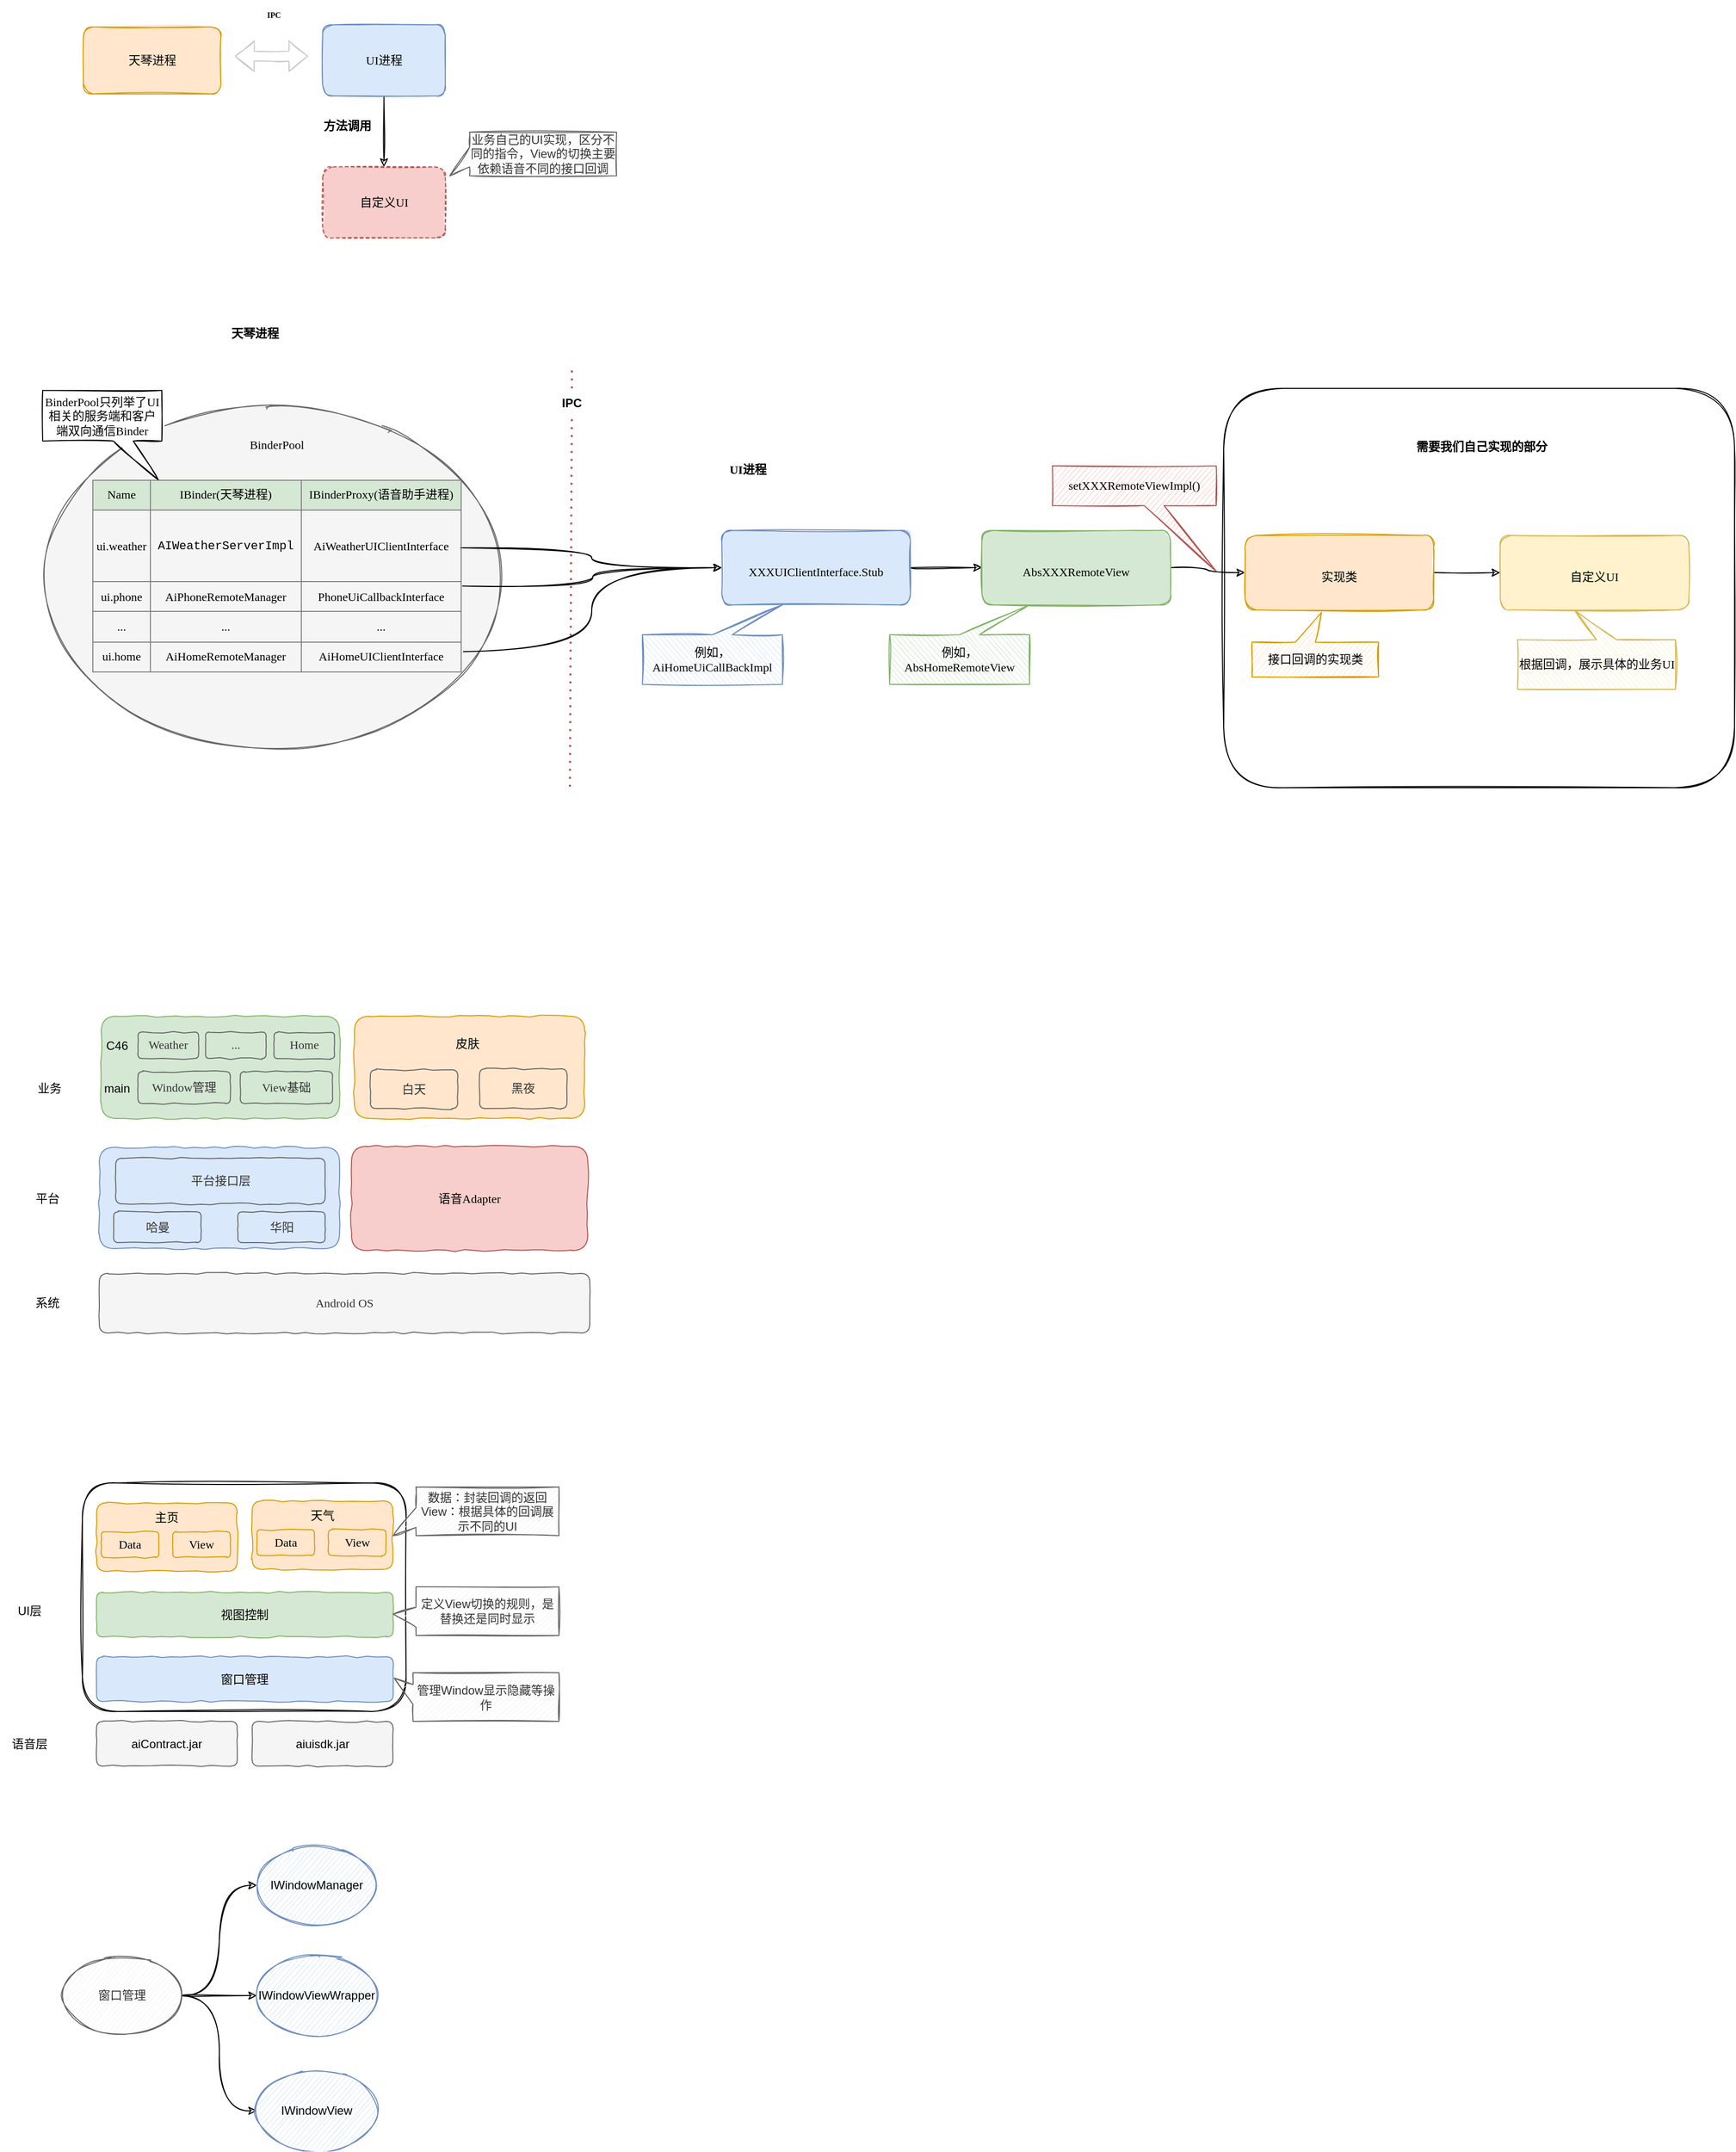 <mxfile version="20.2.3" type="github">
  <diagram id="_rGLrGhf9AXiHFREIIix" name="第 1 页">
    <mxGraphModel dx="3093" dy="-15324" grid="0" gridSize="10" guides="1" tooltips="1" connect="1" arrows="1" fold="1" page="0" pageScale="1" pageWidth="827" pageHeight="1169" math="0" shadow="0">
      <root>
        <mxCell id="0" />
        <mxCell id="1" parent="0" />
        <mxCell id="fodertxsaoSaykGRS7Xc-1" style="edgeStyle=orthogonalEdgeStyle;curved=1;sketch=1;orthogonalLoop=1;jettySize=auto;html=1;exitX=0.5;exitY=1;exitDx=0;exitDy=0;" edge="1" parent="1" source="fodertxsaoSaykGRS7Xc-2" target="fodertxsaoSaykGRS7Xc-6">
          <mxGeometry relative="1" as="geometry" />
        </mxCell>
        <mxCell id="fodertxsaoSaykGRS7Xc-2" value="UI进程" style="rounded=1;whiteSpace=wrap;html=1;comic=1;sketch=1;fontFamily=Comic Sans MS;strokeColor=#6c8ebf;fillColor=#dae8fc;fillStyle=solid;" vertex="1" parent="1">
          <mxGeometry x="-1439" y="16184" width="123.5" height="71.5" as="geometry" />
        </mxCell>
        <mxCell id="fodertxsaoSaykGRS7Xc-3" value="天琴进程" style="rounded=1;whiteSpace=wrap;html=1;comic=1;sketch=1;fontFamily=Comic Sans MS;strokeColor=#d79b00;fillColor=#ffe6cc;fillStyle=solid;" vertex="1" parent="1">
          <mxGeometry x="-1680" y="16186" width="138.5" height="67.5" as="geometry" />
        </mxCell>
        <mxCell id="fodertxsaoSaykGRS7Xc-4" value="" style="shape=flexArrow;endArrow=classic;startArrow=classic;html=1;sketch=1;fontFamily=Comic Sans MS;strokeColor=#CCCCCC;curved=1;" edge="1" parent="1">
          <mxGeometry width="100" height="100" relative="1" as="geometry">
            <mxPoint x="-1527.5" y="16215.5" as="sourcePoint" />
            <mxPoint x="-1453.5" y="16215.5" as="targetPoint" />
          </mxGeometry>
        </mxCell>
        <mxCell id="fodertxsaoSaykGRS7Xc-5" value="&lt;b&gt;IPC&lt;/b&gt;" style="text;html=1;strokeColor=none;fillColor=none;align=center;verticalAlign=middle;whiteSpace=wrap;rounded=0;comic=1;sketch=1;fillStyle=solid;fontFamily=Comic Sans MS;fontSize=8;" vertex="1" parent="1">
          <mxGeometry x="-1518.5" y="16159" width="60" height="30" as="geometry" />
        </mxCell>
        <mxCell id="fodertxsaoSaykGRS7Xc-6" value="自定义UI" style="rounded=1;whiteSpace=wrap;html=1;comic=1;sketch=1;fontFamily=Comic Sans MS;strokeColor=#b85450;fillColor=#f8cecc;fillStyle=solid;dashed=1;" vertex="1" parent="1">
          <mxGeometry x="-1439" y="16327" width="123.5" height="71.5" as="geometry" />
        </mxCell>
        <mxCell id="fodertxsaoSaykGRS7Xc-7" value="业务自己的UI实现，区分不同的指令，View的切换主要依赖语音不同的接口回调" style="shape=callout;whiteSpace=wrap;html=1;perimeter=calloutPerimeter;rounded=0;comic=1;sketch=1;flipH=0;flipV=1;direction=south;size=20;position=0.2;position2=0;fillColor=#f5f5f5;strokeColor=#666666;fontColor=#333333;" vertex="1" parent="1">
          <mxGeometry x="-1311" y="16292" width="168" height="44" as="geometry" />
        </mxCell>
        <mxCell id="fodertxsaoSaykGRS7Xc-8" value="" style="rounded=1;whiteSpace=wrap;html=1;labelBackgroundColor=none;sketch=1;fillStyle=auto;curveFitting=0.05;fontFamily=Comic Sans MS;fontSize=20;fontColor=#000000;" vertex="1" parent="1">
          <mxGeometry x="-531.5" y="16550" width="514.5" height="402" as="geometry" />
        </mxCell>
        <mxCell id="fodertxsaoSaykGRS7Xc-9" style="edgeStyle=orthogonalEdgeStyle;curved=1;sketch=1;orthogonalLoop=1;jettySize=auto;html=1;exitX=1;exitY=0.5;exitDx=0;exitDy=0;entryX=0;entryY=0.5;entryDx=0;entryDy=0;fontFamily=Comic Sans MS;fontSize=12;fontColor=#000000;strokeColor=#000000;" edge="1" parent="1" source="fodertxsaoSaykGRS7Xc-10" target="fodertxsaoSaykGRS7Xc-22">
          <mxGeometry relative="1" as="geometry" />
        </mxCell>
        <mxCell id="fodertxsaoSaykGRS7Xc-10" value="&lt;span style=&quot;font-size: 12px;&quot;&gt;XXXUIClientInterface&lt;/span&gt;&lt;span style=&quot;font-size: 12px;&quot;&gt;.Stub&lt;/span&gt;" style="rounded=1;whiteSpace=wrap;html=1;labelBackgroundColor=none;sketch=1;fillStyle=solid;curveFitting=0.05;fontFamily=Comic Sans MS;fontSize=20;fillColor=#dae8fc;strokeColor=#6c8ebf;" vertex="1" parent="1">
          <mxGeometry x="-1037" y="16693" width="190" height="75" as="geometry" />
        </mxCell>
        <mxCell id="fodertxsaoSaykGRS7Xc-11" value="&lt;b&gt;天琴进程&lt;/b&gt;" style="text;html=1;strokeColor=none;fillColor=none;align=center;verticalAlign=middle;whiteSpace=wrap;rounded=0;labelBackgroundColor=none;sketch=1;fillStyle=auto;curveFitting=0.95;fontFamily=Comic Sans MS;fontSize=12;fontColor=#000000;" vertex="1" parent="1">
          <mxGeometry x="-1537" y="16480" width="60" height="30" as="geometry" />
        </mxCell>
        <mxCell id="fodertxsaoSaykGRS7Xc-12" value="" style="ellipse;whiteSpace=wrap;html=1;comic=1;sketch=1;fillStyle=solid;fontFamily=Comic Sans MS;strokeColor=#666666;fillColor=#f5f5f5;fontColor=#333333;" vertex="1" parent="1">
          <mxGeometry x="-1719" y="16571" width="460" height="339" as="geometry" />
        </mxCell>
        <mxCell id="fodertxsaoSaykGRS7Xc-13" value="BinderPool" style="text;html=1;strokeColor=none;fillColor=none;align=center;verticalAlign=middle;whiteSpace=wrap;rounded=0;comic=1;sketch=1;fillStyle=solid;fontFamily=Comic Sans MS;" vertex="1" parent="1">
          <mxGeometry x="-1515" y="16592" width="60" height="30" as="geometry" />
        </mxCell>
        <mxCell id="fodertxsaoSaykGRS7Xc-14" style="edgeStyle=orthogonalEdgeStyle;curved=1;sketch=1;orthogonalLoop=1;jettySize=auto;html=1;exitX=0.997;exitY=0.353;exitDx=0;exitDy=0;entryX=0;entryY=0.5;entryDx=0;entryDy=0;fontFamily=Comic Sans MS;fontSize=12;fontColor=#000000;strokeColor=#000000;exitPerimeter=0;" edge="1" parent="1" source="fodertxsaoSaykGRS7Xc-17" target="fodertxsaoSaykGRS7Xc-10">
          <mxGeometry relative="1" as="geometry" />
        </mxCell>
        <mxCell id="fodertxsaoSaykGRS7Xc-15" style="edgeStyle=orthogonalEdgeStyle;curved=1;sketch=1;orthogonalLoop=1;jettySize=auto;html=1;fontFamily=Comic Sans MS;fontSize=12;fontColor=#000000;strokeColor=#000000;" edge="1" parent="1" target="fodertxsaoSaykGRS7Xc-10">
          <mxGeometry relative="1" as="geometry">
            <mxPoint x="-1298" y="16749" as="sourcePoint" />
          </mxGeometry>
        </mxCell>
        <mxCell id="fodertxsaoSaykGRS7Xc-16" style="edgeStyle=orthogonalEdgeStyle;curved=1;sketch=1;orthogonalLoop=1;jettySize=auto;html=1;exitX=1.005;exitY=0.892;exitDx=0;exitDy=0;entryX=0;entryY=0.5;entryDx=0;entryDy=0;fontFamily=Comic Sans MS;fontSize=12;fontColor=#000000;strokeColor=#000000;exitPerimeter=0;" edge="1" parent="1" source="fodertxsaoSaykGRS7Xc-17" target="fodertxsaoSaykGRS7Xc-10">
          <mxGeometry relative="1" as="geometry" />
        </mxCell>
        <mxCell id="fodertxsaoSaykGRS7Xc-17" value="&lt;table border=&quot;1&quot; width=&quot;100%&quot; height=&quot;100%&quot; style=&quot;width:100%;height:100%;border-collapse:collapse;&quot;&gt;&lt;tbody&gt;&lt;tr&gt;&lt;td style=&quot;background-color: rgb(213, 232, 212);&quot;&gt;Name&lt;/td&gt;&lt;td style=&quot;background-color: rgb(213, 232, 212);&quot;&gt;IBinder(天琴进程)&lt;/td&gt;&lt;td style=&quot;background-color: rgb(213, 232, 212);&quot;&gt;IBinderProxy(语音助手进程)&lt;/td&gt;&lt;/tr&gt;&lt;tr&gt;&lt;td&gt;ui.weather&lt;br&gt;&lt;/td&gt;&lt;td&gt;&lt;pre style=&quot;font-family: Consolas, courier; background-image: initial; background-position: initial; background-size: initial; background-repeat: initial; background-attachment: initial; background-origin: initial; background-clip: initial;&quot;&gt;AIWeatherServerImpl&lt;span style=&quot;color: #ff0000;&quot;&gt;&lt;/span&gt;&lt;/pre&gt;&lt;/td&gt;&lt;td&gt;AiWeatherUIClientInterface&lt;br&gt;&lt;/td&gt;&lt;/tr&gt;&lt;tr&gt;&lt;td&gt;ui.phone&lt;/td&gt;&lt;td&gt;AiPhoneRemoteManager&lt;br&gt;&lt;/td&gt;&lt;td&gt;PhoneUiCallbackInterface&lt;br&gt;&lt;/td&gt;&lt;/tr&gt;&lt;tr&gt;&lt;td&gt;...&lt;/td&gt;&lt;td&gt;...&lt;/td&gt;&lt;td&gt;...&lt;/td&gt;&lt;/tr&gt;&lt;tr&gt;&lt;td&gt;ui.home&lt;/td&gt;&lt;td&gt;AiHomeRemoteManager&lt;br&gt;&lt;/td&gt;&lt;td&gt;AiHomeUIClientInterface&lt;br&gt;&lt;/td&gt;&lt;/tr&gt;&lt;/tbody&gt;&lt;/table&gt;" style="text;html=1;strokeColor=none;fillColor=none;overflow=fill;comic=1;sketch=1;fillStyle=solid;fontFamily=Comic Sans MS;align=center;" vertex="1" parent="1">
          <mxGeometry x="-1671" y="16642" width="372" height="194" as="geometry" />
        </mxCell>
        <mxCell id="fodertxsaoSaykGRS7Xc-18" value="BinderPool只列举了UI相关的服务端和客户端双向通信Binder" style="shape=callout;whiteSpace=wrap;html=1;perimeter=calloutPerimeter;rounded=0;labelBackgroundColor=none;sketch=1;fillStyle=auto;curveFitting=0.95;fontFamily=Comic Sans MS;fontSize=12;fontColor=#000000;flipH=1;size=39;position=0.24;position2=0.03;" vertex="1" parent="1">
          <mxGeometry x="-1721" y="16552" width="120" height="90" as="geometry" />
        </mxCell>
        <mxCell id="fodertxsaoSaykGRS7Xc-19" value="&lt;b&gt;UI进程&lt;/b&gt;" style="text;html=1;strokeColor=none;fillColor=none;align=center;verticalAlign=middle;whiteSpace=wrap;rounded=0;labelBackgroundColor=none;sketch=1;fillStyle=auto;curveFitting=0.95;fontFamily=Comic Sans MS;fontSize=12;fontColor=#000000;" vertex="1" parent="1">
          <mxGeometry x="-1049.62" y="16617" width="79.25" height="30" as="geometry" />
        </mxCell>
        <mxCell id="fodertxsaoSaykGRS7Xc-20" value="例如，AiHomeUiCallBackImpl" style="shape=callout;whiteSpace=wrap;html=1;perimeter=calloutPerimeter;rounded=0;labelBackgroundColor=none;sketch=1;fillStyle=auto;curveFitting=0.95;fontFamily=Comic Sans MS;fontSize=12;flipV=1;position2=1;fillColor=#dae8fc;strokeColor=#6c8ebf;" vertex="1" parent="1">
          <mxGeometry x="-1117" y="16768" width="141" height="80" as="geometry" />
        </mxCell>
        <mxCell id="fodertxsaoSaykGRS7Xc-21" style="edgeStyle=orthogonalEdgeStyle;curved=1;sketch=1;orthogonalLoop=1;jettySize=auto;html=1;exitX=1;exitY=0.5;exitDx=0;exitDy=0;entryX=0;entryY=0.5;entryDx=0;entryDy=0;fontFamily=Comic Sans MS;fontSize=12;fontColor=#000000;strokeColor=#000000;" edge="1" parent="1" source="fodertxsaoSaykGRS7Xc-22" target="fodertxsaoSaykGRS7Xc-25">
          <mxGeometry relative="1" as="geometry" />
        </mxCell>
        <mxCell id="fodertxsaoSaykGRS7Xc-22" value="&lt;span style=&quot;font-size: 12px;&quot;&gt;AbsXXXRemoteView&lt;/span&gt;" style="rounded=1;whiteSpace=wrap;html=1;labelBackgroundColor=none;sketch=1;fillStyle=solid;curveFitting=0.05;fontFamily=Comic Sans MS;fontSize=20;fillColor=#d5e8d4;strokeColor=#82b366;" vertex="1" parent="1">
          <mxGeometry x="-775" y="16693" width="190" height="75" as="geometry" />
        </mxCell>
        <mxCell id="fodertxsaoSaykGRS7Xc-23" value="例如，AbsHomeRemoteView" style="shape=callout;whiteSpace=wrap;html=1;perimeter=calloutPerimeter;rounded=0;labelBackgroundColor=none;sketch=1;fillStyle=auto;curveFitting=0.95;fontFamily=Comic Sans MS;fontSize=12;flipV=1;position2=1;fillColor=#d5e8d4;strokeColor=#82b366;" vertex="1" parent="1">
          <mxGeometry x="-868" y="16768" width="141" height="80" as="geometry" />
        </mxCell>
        <mxCell id="fodertxsaoSaykGRS7Xc-24" style="edgeStyle=orthogonalEdgeStyle;curved=1;sketch=1;orthogonalLoop=1;jettySize=auto;html=1;exitX=1;exitY=0.5;exitDx=0;exitDy=0;entryX=0;entryY=0.5;entryDx=0;entryDy=0;fontFamily=Comic Sans MS;fontSize=12;fontColor=#000000;strokeColor=#000000;" edge="1" parent="1" source="fodertxsaoSaykGRS7Xc-25" target="fodertxsaoSaykGRS7Xc-27">
          <mxGeometry relative="1" as="geometry" />
        </mxCell>
        <mxCell id="fodertxsaoSaykGRS7Xc-25" value="&lt;span style=&quot;font-size: 12px;&quot;&gt;实现类&lt;/span&gt;" style="rounded=1;whiteSpace=wrap;html=1;labelBackgroundColor=none;sketch=1;fillStyle=solid;curveFitting=0.05;fontFamily=Comic Sans MS;fontSize=20;fillColor=#ffe6cc;strokeColor=#d79b00;" vertex="1" parent="1">
          <mxGeometry x="-510" y="16698" width="190" height="75" as="geometry" />
        </mxCell>
        <mxCell id="fodertxsaoSaykGRS7Xc-26" value="接口回调的实现类" style="shape=callout;whiteSpace=wrap;html=1;perimeter=calloutPerimeter;rounded=0;labelBackgroundColor=none;sketch=1;fillStyle=auto;curveFitting=0.95;fontFamily=Comic Sans MS;fontSize=12;flipV=1;position2=0.45;fillColor=#ffe6cc;strokeColor=#d79b00;flipH=1;" vertex="1" parent="1">
          <mxGeometry x="-503" y="16775.5" width="127.5" height="65" as="geometry" />
        </mxCell>
        <mxCell id="fodertxsaoSaykGRS7Xc-27" value="&lt;span style=&quot;font-size: 12px;&quot;&gt;自定义UI&lt;/span&gt;" style="rounded=1;whiteSpace=wrap;html=1;labelBackgroundColor=none;sketch=1;fillStyle=solid;curveFitting=0.05;fontFamily=Comic Sans MS;fontSize=20;fillColor=#fff2cc;strokeColor=#d6b656;" vertex="1" parent="1">
          <mxGeometry x="-253" y="16698" width="190" height="75" as="geometry" />
        </mxCell>
        <mxCell id="fodertxsaoSaykGRS7Xc-28" value="根据回调，展示具体的业务UI" style="shape=callout;whiteSpace=wrap;html=1;perimeter=calloutPerimeter;rounded=0;labelBackgroundColor=none;sketch=1;fillStyle=auto;curveFitting=0.95;fontFamily=Comic Sans MS;fontSize=12;flipV=1;position2=0.36;fillColor=#fff2cc;strokeColor=#d6b656;" vertex="1" parent="1">
          <mxGeometry x="-235.5" y="16773" width="159" height="80" as="geometry" />
        </mxCell>
        <mxCell id="fodertxsaoSaykGRS7Xc-29" value="&lt;b&gt;需要我们自己实现的部分&lt;/b&gt;" style="text;html=1;strokeColor=none;fillColor=none;align=center;verticalAlign=middle;whiteSpace=wrap;rounded=0;labelBackgroundColor=none;sketch=1;fillStyle=auto;curveFitting=0.95;fontFamily=Comic Sans MS;fontSize=12;fontColor=#000000;" vertex="1" parent="1">
          <mxGeometry x="-341" y="16594" width="139" height="30" as="geometry" />
        </mxCell>
        <mxCell id="fodertxsaoSaykGRS7Xc-30" value="setXXXRemoteViewImpl()" style="shape=callout;whiteSpace=wrap;html=1;perimeter=calloutPerimeter;rounded=0;labelBackgroundColor=none;sketch=1;fillStyle=auto;curveFitting=0.95;fontFamily=Comic Sans MS;fontSize=12;position2=1;size=66;position=0.56;fillColor=#f8cecc;strokeColor=#b85450;" vertex="1" parent="1">
          <mxGeometry x="-704" y="16628" width="165" height="106" as="geometry" />
        </mxCell>
        <mxCell id="fodertxsaoSaykGRS7Xc-31" value="" style="endArrow=none;dashed=1;html=1;dashPattern=1 3;strokeWidth=2;rounded=0;fillColor=#f8cecc;strokeColor=#b85450;startArrow=none;" edge="1" parent="1" source="fodertxsaoSaykGRS7Xc-32">
          <mxGeometry width="50" height="50" relative="1" as="geometry">
            <mxPoint x="-1190" y="16951" as="sourcePoint" />
            <mxPoint x="-1188" y="16528" as="targetPoint" />
          </mxGeometry>
        </mxCell>
        <mxCell id="fodertxsaoSaykGRS7Xc-32" value="&lt;b&gt;IPC&lt;/b&gt;" style="text;html=1;strokeColor=none;fillColor=none;align=center;verticalAlign=middle;whiteSpace=wrap;rounded=0;" vertex="1" parent="1">
          <mxGeometry x="-1218" y="16550" width="60" height="30" as="geometry" />
        </mxCell>
        <mxCell id="fodertxsaoSaykGRS7Xc-34" value="" style="endArrow=none;dashed=1;html=1;dashPattern=1 3;strokeWidth=2;rounded=0;fillColor=#f8cecc;strokeColor=#b85450;" edge="1" parent="1" target="fodertxsaoSaykGRS7Xc-32">
          <mxGeometry width="50" height="50" relative="1" as="geometry">
            <mxPoint x="-1190" y="16951" as="sourcePoint" />
            <mxPoint x="-1188" y="16528" as="targetPoint" />
          </mxGeometry>
        </mxCell>
        <mxCell id="fodertxsaoSaykGRS7Xc-38" value="Android OS" style="rounded=1;whiteSpace=wrap;html=1;sketch=0;comic=1;fillColor=#f5f5f5;fontColor=#333333;strokeColor=#666666;fontFamily=Comic Sans MS;" vertex="1" parent="1">
          <mxGeometry x="-1664" y="17441" width="494" height="60" as="geometry" />
        </mxCell>
        <mxCell id="fodertxsaoSaykGRS7Xc-39" value="系统" style="text;html=1;strokeColor=none;fillColor=none;align=center;verticalAlign=middle;whiteSpace=wrap;rounded=0;comic=1;sketch=0;fontFamily=Comic Sans MS;" vertex="1" parent="1">
          <mxGeometry x="-1746" y="17456" width="60" height="30" as="geometry" />
        </mxCell>
        <mxCell id="fodertxsaoSaykGRS7Xc-40" value="" style="rounded=1;whiteSpace=wrap;html=1;sketch=0;comic=1;fillColor=#dae8fc;strokeColor=#6c8ebf;fontFamily=Comic Sans MS;" vertex="1" parent="1">
          <mxGeometry x="-1664" y="17314" width="242" height="102" as="geometry" />
        </mxCell>
        <mxCell id="fodertxsaoSaykGRS7Xc-41" value="平台" style="text;html=1;strokeColor=none;fillColor=none;align=center;verticalAlign=middle;whiteSpace=wrap;rounded=0;comic=1;sketch=0;fontFamily=Comic Sans MS;" vertex="1" parent="1">
          <mxGeometry x="-1746" y="17350.5" width="60" height="30" as="geometry" />
        </mxCell>
        <mxCell id="fodertxsaoSaykGRS7Xc-42" value="语音Adapter" style="rounded=1;whiteSpace=wrap;html=1;comic=1;sketch=0;fontFamily=Comic Sans MS;fillColor=#f8cecc;strokeColor=#b85450;" vertex="1" parent="1">
          <mxGeometry x="-1410" y="17313" width="238" height="105" as="geometry" />
        </mxCell>
        <mxCell id="fodertxsaoSaykGRS7Xc-43" value="" style="rounded=1;whiteSpace=wrap;html=1;sketch=0;comic=1;fillColor=#d5e8d4;strokeColor=#82b366;fontFamily=Comic Sans MS;" vertex="1" parent="1">
          <mxGeometry x="-1662" y="17182" width="240" height="103" as="geometry" />
        </mxCell>
        <mxCell id="fodertxsaoSaykGRS7Xc-44" value="业务" style="text;html=1;strokeColor=none;fillColor=none;align=center;verticalAlign=middle;whiteSpace=wrap;rounded=0;comic=1;sketch=0;fontFamily=Comic Sans MS;" vertex="1" parent="1">
          <mxGeometry x="-1744" y="17240" width="60" height="30" as="geometry" />
        </mxCell>
        <mxCell id="fodertxsaoSaykGRS7Xc-45" value="" style="rounded=1;whiteSpace=wrap;html=1;comic=1;sketch=0;fontFamily=Comic Sans MS;fillColor=#ffe6cc;strokeColor=#d79b00;" vertex="1" parent="1">
          <mxGeometry x="-1407" y="17182" width="232" height="103" as="geometry" />
        </mxCell>
        <mxCell id="fodertxsaoSaykGRS7Xc-49" value="平台接口层" style="rounded=1;whiteSpace=wrap;html=1;comic=1;sketch=0;fillColor=none;fontColor=#333333;strokeColor=#666666;fontFamily=Comic Sans MS;" vertex="1" parent="1">
          <mxGeometry x="-1647.5" y="17325" width="211" height="46" as="geometry" />
        </mxCell>
        <mxCell id="fodertxsaoSaykGRS7Xc-50" value="哈曼" style="rounded=1;whiteSpace=wrap;html=1;comic=1;sketch=0;fillColor=none;fontColor=#333333;strokeColor=#666666;fontFamily=Comic Sans MS;" vertex="1" parent="1">
          <mxGeometry x="-1649.5" y="17379" width="88" height="31" as="geometry" />
        </mxCell>
        <mxCell id="fodertxsaoSaykGRS7Xc-51" value="华阳" style="rounded=1;whiteSpace=wrap;html=1;comic=1;sketch=0;fillColor=none;fontColor=#333333;strokeColor=#666666;fontFamily=Comic Sans MS;" vertex="1" parent="1">
          <mxGeometry x="-1524.5" y="17379" width="88" height="31" as="geometry" />
        </mxCell>
        <mxCell id="fodertxsaoSaykGRS7Xc-52" value="皮肤" style="text;html=1;strokeColor=none;fillColor=none;align=center;verticalAlign=middle;whiteSpace=wrap;rounded=0;comic=1;sketch=0;fontFamily=Comic Sans MS;" vertex="1" parent="1">
          <mxGeometry x="-1323" y="17195.19" width="60" height="30" as="geometry" />
        </mxCell>
        <mxCell id="fodertxsaoSaykGRS7Xc-53" value="白天" style="rounded=1;whiteSpace=wrap;html=1;comic=1;sketch=0;fillColor=none;fontColor=#333333;strokeColor=#666666;fontFamily=Comic Sans MS;" vertex="1" parent="1">
          <mxGeometry x="-1391" y="17236" width="88" height="39" as="geometry" />
        </mxCell>
        <mxCell id="fodertxsaoSaykGRS7Xc-54" value="黑夜" style="rounded=1;whiteSpace=wrap;html=1;comic=1;sketch=0;fillColor=none;fontColor=#333333;strokeColor=#666666;fontFamily=Comic Sans MS;" vertex="1" parent="1">
          <mxGeometry x="-1281" y="17235" width="88" height="40" as="geometry" />
        </mxCell>
        <mxCell id="fodertxsaoSaykGRS7Xc-58" value="Window管理" style="rounded=1;whiteSpace=wrap;html=1;comic=1;sketch=0;fillColor=none;fontColor=#333333;strokeColor=#666666;fontFamily=Comic Sans MS;" vertex="1" parent="1">
          <mxGeometry x="-1625" y="17237.75" width="93" height="32.25" as="geometry" />
        </mxCell>
        <mxCell id="fodertxsaoSaykGRS7Xc-60" value="main" style="text;html=1;strokeColor=none;fillColor=none;align=center;verticalAlign=middle;whiteSpace=wrap;rounded=0;comic=1;sketch=0;" vertex="1" parent="1">
          <mxGeometry x="-1676" y="17240" width="60" height="30" as="geometry" />
        </mxCell>
        <mxCell id="fodertxsaoSaykGRS7Xc-61" value="C46" style="text;html=1;strokeColor=none;fillColor=none;align=center;verticalAlign=middle;whiteSpace=wrap;rounded=0;comic=1;sketch=0;" vertex="1" parent="1">
          <mxGeometry x="-1676" y="17196.5" width="60" height="30" as="geometry" />
        </mxCell>
        <mxCell id="fodertxsaoSaykGRS7Xc-63" value="View基础" style="rounded=1;whiteSpace=wrap;html=1;comic=1;sketch=0;fillColor=none;fontColor=#333333;strokeColor=#666666;fontFamily=Comic Sans MS;" vertex="1" parent="1">
          <mxGeometry x="-1522" y="17237.75" width="93" height="32.25" as="geometry" />
        </mxCell>
        <mxCell id="fodertxsaoSaykGRS7Xc-64" value="Weather" style="rounded=1;whiteSpace=wrap;html=1;comic=1;sketch=0;fillColor=none;fontColor=#333333;strokeColor=#666666;fontFamily=Comic Sans MS;" vertex="1" parent="1">
          <mxGeometry x="-1625" y="17198" width="61" height="26.62" as="geometry" />
        </mxCell>
        <mxCell id="fodertxsaoSaykGRS7Xc-67" value="..." style="rounded=1;whiteSpace=wrap;html=1;comic=1;sketch=0;fillColor=none;fontColor=#333333;strokeColor=#666666;fontFamily=Comic Sans MS;" vertex="1" parent="1">
          <mxGeometry x="-1557" y="17198" width="61" height="26.62" as="geometry" />
        </mxCell>
        <mxCell id="fodertxsaoSaykGRS7Xc-68" value="Home" style="rounded=1;whiteSpace=wrap;html=1;comic=1;sketch=0;fillColor=none;fontColor=#333333;strokeColor=#666666;fontFamily=Comic Sans MS;" vertex="1" parent="1">
          <mxGeometry x="-1488" y="17198.19" width="61" height="26.62" as="geometry" />
        </mxCell>
        <mxCell id="fodertxsaoSaykGRS7Xc-69" value="" style="rounded=1;whiteSpace=wrap;html=1;comic=1;sketch=1;fillStyle=solid;fontFamily=Comic Sans MS;fontSize=8;strokeColor=#000000;" vertex="1" parent="1">
          <mxGeometry x="-1681" y="17652" width="326" height="230" as="geometry" />
        </mxCell>
        <mxCell id="fodertxsaoSaykGRS7Xc-70" value="&lt;span style=&quot;color: rgb(0, 0, 0); font-family: Helvetica;&quot;&gt;aiContract.jar&lt;/span&gt;" style="rounded=1;whiteSpace=wrap;html=1;comic=1;fontFamily=Comic Sans MS;fillColor=#f5f5f5;strokeColor=#666666;fontColor=#333333;" vertex="1" parent="1">
          <mxGeometry x="-1666.75" y="17892" width="141.75" height="45" as="geometry" />
        </mxCell>
        <mxCell id="fodertxsaoSaykGRS7Xc-72" value="窗口管理" style="rounded=1;whiteSpace=wrap;html=1;comic=1;fontFamily=Comic Sans MS;fillColor=#dae8fc;strokeColor=#6c8ebf;" vertex="1" parent="1">
          <mxGeometry x="-1666.75" y="17827" width="298.75" height="45" as="geometry" />
        </mxCell>
        <mxCell id="fodertxsaoSaykGRS7Xc-74" value="语音层" style="text;html=1;strokeColor=none;fillColor=none;align=center;verticalAlign=middle;whiteSpace=wrap;rounded=0;comic=1;" vertex="1" parent="1">
          <mxGeometry x="-1764" y="17899.5" width="60" height="30" as="geometry" />
        </mxCell>
        <mxCell id="fodertxsaoSaykGRS7Xc-81" value="&lt;span style=&quot;color: rgb(0, 0, 0); font-family: Helvetica;&quot;&gt;aiuisdk.jar&lt;/span&gt;" style="rounded=1;whiteSpace=wrap;html=1;comic=1;fontFamily=Comic Sans MS;fillColor=#f5f5f5;strokeColor=#666666;fontColor=#333333;" vertex="1" parent="1">
          <mxGeometry x="-1510" y="17892" width="141.75" height="45" as="geometry" />
        </mxCell>
        <mxCell id="fodertxsaoSaykGRS7Xc-82" value="视图控制" style="rounded=1;whiteSpace=wrap;html=1;comic=1;fontFamily=Comic Sans MS;fillColor=#d5e8d4;strokeColor=#82b366;" vertex="1" parent="1">
          <mxGeometry x="-1666.75" y="17762" width="298.75" height="45" as="geometry" />
        </mxCell>
        <mxCell id="fodertxsaoSaykGRS7Xc-83" value="" style="rounded=1;whiteSpace=wrap;html=1;comic=1;fontFamily=Comic Sans MS;fillColor=#ffe6cc;strokeColor=#d79b00;" vertex="1" parent="1">
          <mxGeometry x="-1666.75" y="17672" width="141.75" height="69" as="geometry" />
        </mxCell>
        <mxCell id="fodertxsaoSaykGRS7Xc-84" value="Data" style="rounded=1;whiteSpace=wrap;html=1;comic=1;sketch=0;fillColor=#ffe6cc;strokeColor=#d79b00;fontFamily=Comic Sans MS;" vertex="1" parent="1">
          <mxGeometry x="-1662" y="17701" width="58" height="26" as="geometry" />
        </mxCell>
        <mxCell id="fodertxsaoSaykGRS7Xc-86" value="View" style="rounded=1;whiteSpace=wrap;html=1;comic=1;sketch=0;fillColor=#ffe6cc;strokeColor=#d79b00;fontFamily=Comic Sans MS;" vertex="1" parent="1">
          <mxGeometry x="-1590" y="17701" width="58" height="26" as="geometry" />
        </mxCell>
        <mxCell id="fodertxsaoSaykGRS7Xc-87" value="主页" style="text;html=1;strokeColor=none;fillColor=none;align=center;verticalAlign=middle;whiteSpace=wrap;rounded=0;comic=1;sketch=0;" vertex="1" parent="1">
          <mxGeometry x="-1625.88" y="17672" width="60" height="30" as="geometry" />
        </mxCell>
        <mxCell id="fodertxsaoSaykGRS7Xc-88" value="" style="rounded=1;whiteSpace=wrap;html=1;comic=1;fontFamily=Comic Sans MS;fillColor=#ffe6cc;strokeColor=#d79b00;" vertex="1" parent="1">
          <mxGeometry x="-1510" y="17670" width="141.75" height="69" as="geometry" />
        </mxCell>
        <mxCell id="fodertxsaoSaykGRS7Xc-89" value="Data" style="rounded=1;whiteSpace=wrap;html=1;comic=1;sketch=0;fillColor=#ffe6cc;strokeColor=#d79b00;fontFamily=Comic Sans MS;" vertex="1" parent="1">
          <mxGeometry x="-1505.25" y="17699" width="58" height="26" as="geometry" />
        </mxCell>
        <mxCell id="fodertxsaoSaykGRS7Xc-90" value="View" style="rounded=1;whiteSpace=wrap;html=1;comic=1;sketch=0;fillColor=#ffe6cc;strokeColor=#d79b00;fontFamily=Comic Sans MS;" vertex="1" parent="1">
          <mxGeometry x="-1433.25" y="17699" width="58" height="26" as="geometry" />
        </mxCell>
        <mxCell id="fodertxsaoSaykGRS7Xc-91" value="天气" style="text;html=1;strokeColor=none;fillColor=none;align=center;verticalAlign=middle;whiteSpace=wrap;rounded=0;comic=1;sketch=0;" vertex="1" parent="1">
          <mxGeometry x="-1469.13" y="17670" width="60" height="30" as="geometry" />
        </mxCell>
        <mxCell id="fodertxsaoSaykGRS7Xc-92" value="UI层" style="text;html=1;strokeColor=none;fillColor=none;align=center;verticalAlign=middle;whiteSpace=wrap;rounded=0;comic=1;" vertex="1" parent="1">
          <mxGeometry x="-1764" y="17766" width="60" height="30" as="geometry" />
        </mxCell>
        <mxCell id="fodertxsaoSaykGRS7Xc-93" value="数据：封装回调的返回&lt;br&gt;View：根据具体的回调展示不同的UI" style="shape=callout;whiteSpace=wrap;html=1;perimeter=calloutPerimeter;comic=1;sketch=1;flipH=1;flipV=0;direction=north;size=23;position=0.17;position2=0;fillColor=#f5f5f5;strokeColor=#666666;fillStyle=hatch;fontColor=#333333;" vertex="1" parent="1">
          <mxGeometry x="-1368" y="17656" width="167" height="49" as="geometry" />
        </mxCell>
        <mxCell id="fodertxsaoSaykGRS7Xc-94" value="定义View切换的规则，是替换还是同时显示" style="shape=callout;whiteSpace=wrap;html=1;perimeter=calloutPerimeter;comic=1;sketch=1;flipH=1;flipV=0;direction=north;size=23;position=0.17;position2=0.44;fillColor=#f5f5f5;strokeColor=#666666;fillStyle=hatch;fontColor=#333333;" vertex="1" parent="1">
          <mxGeometry x="-1368" y="17756.5" width="167" height="49" as="geometry" />
        </mxCell>
        <mxCell id="fodertxsaoSaykGRS7Xc-95" value="管理Window显示隐藏等操作" style="shape=callout;whiteSpace=wrap;html=1;perimeter=calloutPerimeter;comic=1;sketch=1;flipH=1;flipV=0;direction=north;size=19;position=0.35;position2=0.89;fillColor=#f5f5f5;strokeColor=#666666;fillStyle=hatch;fontColor=#333333;base=20;" vertex="1" parent="1">
          <mxGeometry x="-1367" y="17843" width="166" height="49" as="geometry" />
        </mxCell>
        <mxCell id="fodertxsaoSaykGRS7Xc-96" value="&lt;b&gt;方法调用&lt;/b&gt;" style="text;html=1;strokeColor=none;fillColor=none;align=center;verticalAlign=middle;whiteSpace=wrap;rounded=0;comic=1;sketch=1;fillStyle=hatch;" vertex="1" parent="1">
          <mxGeometry x="-1444" y="16271" width="60" height="30" as="geometry" />
        </mxCell>
        <mxCell id="fodertxsaoSaykGRS7Xc-102" style="edgeStyle=orthogonalEdgeStyle;curved=1;sketch=1;orthogonalLoop=1;jettySize=auto;html=1;exitX=1;exitY=0.5;exitDx=0;exitDy=0;entryX=0;entryY=0.5;entryDx=0;entryDy=0;" edge="1" parent="1" source="fodertxsaoSaykGRS7Xc-98" target="fodertxsaoSaykGRS7Xc-99">
          <mxGeometry relative="1" as="geometry" />
        </mxCell>
        <mxCell id="fodertxsaoSaykGRS7Xc-103" style="edgeStyle=orthogonalEdgeStyle;curved=1;sketch=1;orthogonalLoop=1;jettySize=auto;html=1;exitX=1;exitY=0.5;exitDx=0;exitDy=0;entryX=0;entryY=0.5;entryDx=0;entryDy=0;" edge="1" parent="1" source="fodertxsaoSaykGRS7Xc-98" target="fodertxsaoSaykGRS7Xc-100">
          <mxGeometry relative="1" as="geometry" />
        </mxCell>
        <mxCell id="fodertxsaoSaykGRS7Xc-104" style="edgeStyle=orthogonalEdgeStyle;curved=1;sketch=1;orthogonalLoop=1;jettySize=auto;html=1;exitX=1;exitY=0.5;exitDx=0;exitDy=0;entryX=0;entryY=0.5;entryDx=0;entryDy=0;" edge="1" parent="1" source="fodertxsaoSaykGRS7Xc-98" target="fodertxsaoSaykGRS7Xc-101">
          <mxGeometry relative="1" as="geometry" />
        </mxCell>
        <mxCell id="fodertxsaoSaykGRS7Xc-98" value="窗口管理" style="ellipse;whiteSpace=wrap;html=1;comic=1;sketch=1;fillStyle=hatch;fillColor=#f5f5f5;fontColor=#333333;strokeColor=#666666;" vertex="1" parent="1">
          <mxGeometry x="-1701" y="18128" width="120" height="80" as="geometry" />
        </mxCell>
        <mxCell id="fodertxsaoSaykGRS7Xc-99" value="IWindowManager" style="ellipse;whiteSpace=wrap;html=1;comic=1;sketch=1;fillStyle=hatch;fillColor=#dae8fc;strokeColor=#6c8ebf;" vertex="1" parent="1">
          <mxGeometry x="-1505.25" y="18017" width="120" height="80" as="geometry" />
        </mxCell>
        <mxCell id="fodertxsaoSaykGRS7Xc-100" value="IWindowViewWrapper" style="ellipse;whiteSpace=wrap;html=1;comic=1;sketch=1;fillStyle=hatch;fillColor=#dae8fc;strokeColor=#6c8ebf;" vertex="1" parent="1">
          <mxGeometry x="-1505.25" y="18128" width="120" height="80" as="geometry" />
        </mxCell>
        <mxCell id="fodertxsaoSaykGRS7Xc-101" value="IWindowView" style="ellipse;whiteSpace=wrap;html=1;comic=1;sketch=1;fillStyle=hatch;fillColor=#dae8fc;strokeColor=#6c8ebf;" vertex="1" parent="1">
          <mxGeometry x="-1505.25" y="18244" width="120" height="80" as="geometry" />
        </mxCell>
      </root>
    </mxGraphModel>
  </diagram>
</mxfile>
